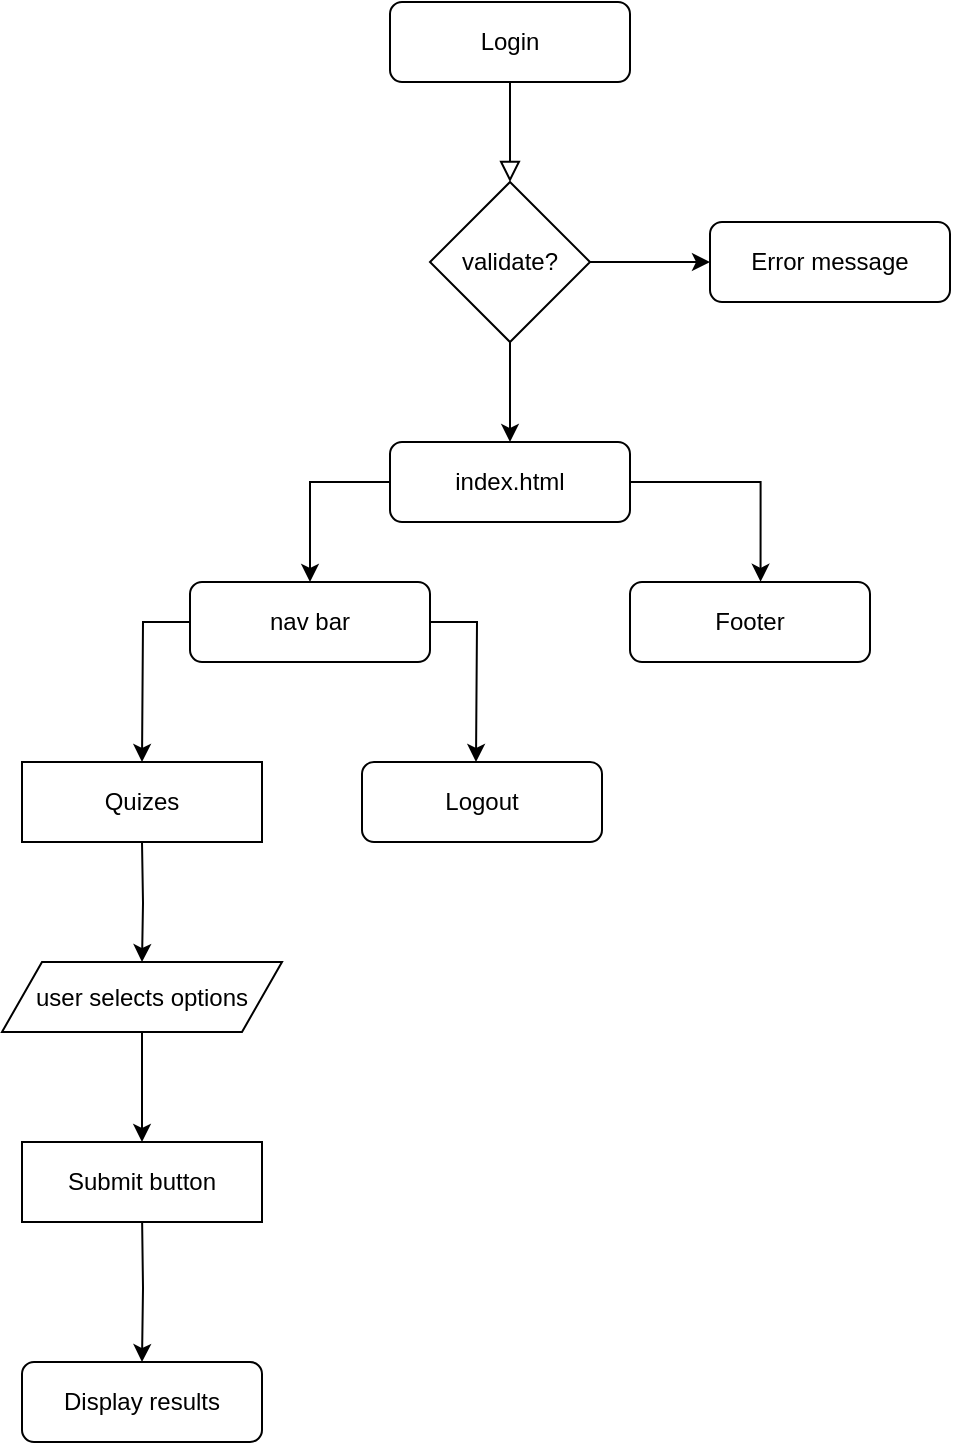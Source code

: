 <mxfile version="21.2.1" type="device">
  <diagram id="C5RBs43oDa-KdzZeNtuy" name="Page-1">
    <mxGraphModel dx="984" dy="633" grid="1" gridSize="10" guides="1" tooltips="1" connect="1" arrows="1" fold="1" page="1" pageScale="1" pageWidth="827" pageHeight="1169" math="0" shadow="0">
      <root>
        <mxCell id="WIyWlLk6GJQsqaUBKTNV-0" />
        <mxCell id="WIyWlLk6GJQsqaUBKTNV-1" parent="WIyWlLk6GJQsqaUBKTNV-0" />
        <mxCell id="WIyWlLk6GJQsqaUBKTNV-2" value="" style="rounded=0;html=1;jettySize=auto;orthogonalLoop=1;fontSize=11;endArrow=block;endFill=0;endSize=8;strokeWidth=1;shadow=0;labelBackgroundColor=none;edgeStyle=orthogonalEdgeStyle;" parent="WIyWlLk6GJQsqaUBKTNV-1" source="WIyWlLk6GJQsqaUBKTNV-3" edge="1">
          <mxGeometry relative="1" as="geometry">
            <mxPoint x="431" y="315" as="targetPoint" />
          </mxGeometry>
        </mxCell>
        <mxCell id="WIyWlLk6GJQsqaUBKTNV-3" value="Login" style="rounded=1;whiteSpace=wrap;html=1;fontSize=12;glass=0;strokeWidth=1;shadow=0;" parent="WIyWlLk6GJQsqaUBKTNV-1" vertex="1">
          <mxGeometry x="371" y="225" width="120" height="40" as="geometry" />
        </mxCell>
        <mxCell id="WIyWlLk6GJQsqaUBKTNV-7" value="Error message" style="rounded=1;whiteSpace=wrap;html=1;fontSize=12;glass=0;strokeWidth=1;shadow=0;" parent="WIyWlLk6GJQsqaUBKTNV-1" vertex="1">
          <mxGeometry x="531" y="335" width="120" height="40" as="geometry" />
        </mxCell>
        <mxCell id="WIyWlLk6GJQsqaUBKTNV-11" value="index.html" style="rounded=1;whiteSpace=wrap;html=1;fontSize=12;glass=0;strokeWidth=1;shadow=0;" parent="WIyWlLk6GJQsqaUBKTNV-1" vertex="1">
          <mxGeometry x="371" y="445" width="120" height="40" as="geometry" />
        </mxCell>
        <mxCell id="A1lvrGNYc7t10s06mn8H-1" value="" style="edgeStyle=orthogonalEdgeStyle;rounded=0;orthogonalLoop=1;jettySize=auto;html=1;" parent="WIyWlLk6GJQsqaUBKTNV-1" source="A1lvrGNYc7t10s06mn8H-0" target="WIyWlLk6GJQsqaUBKTNV-7" edge="1">
          <mxGeometry relative="1" as="geometry" />
        </mxCell>
        <mxCell id="A1lvrGNYc7t10s06mn8H-2" value="" style="edgeStyle=orthogonalEdgeStyle;rounded=0;orthogonalLoop=1;jettySize=auto;html=1;" parent="WIyWlLk6GJQsqaUBKTNV-1" source="A1lvrGNYc7t10s06mn8H-0" target="WIyWlLk6GJQsqaUBKTNV-11" edge="1">
          <mxGeometry relative="1" as="geometry" />
        </mxCell>
        <mxCell id="A1lvrGNYc7t10s06mn8H-0" value="validate?" style="rhombus;whiteSpace=wrap;html=1;" parent="WIyWlLk6GJQsqaUBKTNV-1" vertex="1">
          <mxGeometry x="391" y="315" width="80" height="80" as="geometry" />
        </mxCell>
        <mxCell id="A1lvrGNYc7t10s06mn8H-5" value="nav bar" style="rounded=1;whiteSpace=wrap;html=1;fontSize=12;glass=0;strokeWidth=1;shadow=0;" parent="WIyWlLk6GJQsqaUBKTNV-1" vertex="1">
          <mxGeometry x="271" y="515" width="120" height="40" as="geometry" />
        </mxCell>
        <mxCell id="A1lvrGNYc7t10s06mn8H-6" value="Footer" style="rounded=1;whiteSpace=wrap;html=1;fontSize=12;glass=0;strokeWidth=1;shadow=0;" parent="WIyWlLk6GJQsqaUBKTNV-1" vertex="1">
          <mxGeometry x="491" y="515" width="120" height="40" as="geometry" />
        </mxCell>
        <mxCell id="A1lvrGNYc7t10s06mn8H-17" value="" style="edgeStyle=orthogonalEdgeStyle;rounded=0;orthogonalLoop=1;jettySize=auto;html=1;" parent="WIyWlLk6GJQsqaUBKTNV-1" target="A1lvrGNYc7t10s06mn8H-13" edge="1">
          <mxGeometry relative="1" as="geometry">
            <mxPoint x="247" y="645.0" as="sourcePoint" />
          </mxGeometry>
        </mxCell>
        <mxCell id="A1lvrGNYc7t10s06mn8H-11" value="" style="endArrow=classic;html=1;rounded=0;exitX=0;exitY=0.5;exitDx=0;exitDy=0;entryX=0.5;entryY=0;entryDx=0;entryDy=0;edgeStyle=orthogonalEdgeStyle;" parent="WIyWlLk6GJQsqaUBKTNV-1" source="WIyWlLk6GJQsqaUBKTNV-11" target="A1lvrGNYc7t10s06mn8H-5" edge="1">
          <mxGeometry width="50" height="50" relative="1" as="geometry">
            <mxPoint x="447" y="575" as="sourcePoint" />
            <mxPoint x="497" y="525" as="targetPoint" />
          </mxGeometry>
        </mxCell>
        <mxCell id="A1lvrGNYc7t10s06mn8H-12" value="" style="endArrow=classic;html=1;rounded=0;exitX=1;exitY=0.5;exitDx=0;exitDy=0;entryX=0.544;entryY=-0.003;entryDx=0;entryDy=0;entryPerimeter=0;edgeStyle=orthogonalEdgeStyle;" parent="WIyWlLk6GJQsqaUBKTNV-1" source="WIyWlLk6GJQsqaUBKTNV-11" target="A1lvrGNYc7t10s06mn8H-6" edge="1">
          <mxGeometry width="50" height="50" relative="1" as="geometry">
            <mxPoint x="447" y="575" as="sourcePoint" />
            <mxPoint x="497" y="525" as="targetPoint" />
          </mxGeometry>
        </mxCell>
        <mxCell id="A1lvrGNYc7t10s06mn8H-18" value="" style="edgeStyle=orthogonalEdgeStyle;rounded=0;orthogonalLoop=1;jettySize=auto;html=1;" parent="WIyWlLk6GJQsqaUBKTNV-1" source="A1lvrGNYc7t10s06mn8H-13" edge="1">
          <mxGeometry relative="1" as="geometry">
            <mxPoint x="247" y="795" as="targetPoint" />
          </mxGeometry>
        </mxCell>
        <mxCell id="A1lvrGNYc7t10s06mn8H-13" value="user selects options" style="shape=parallelogram;perimeter=parallelogramPerimeter;whiteSpace=wrap;html=1;fixedSize=1;" parent="WIyWlLk6GJQsqaUBKTNV-1" vertex="1">
          <mxGeometry x="177" y="705" width="140" height="35" as="geometry" />
        </mxCell>
        <mxCell id="A1lvrGNYc7t10s06mn8H-19" value="" style="edgeStyle=orthogonalEdgeStyle;rounded=0;orthogonalLoop=1;jettySize=auto;html=1;" parent="WIyWlLk6GJQsqaUBKTNV-1" target="A1lvrGNYc7t10s06mn8H-16" edge="1">
          <mxGeometry relative="1" as="geometry">
            <mxPoint x="247" y="830" as="sourcePoint" />
          </mxGeometry>
        </mxCell>
        <mxCell id="A1lvrGNYc7t10s06mn8H-16" value="Display results" style="rounded=1;whiteSpace=wrap;html=1;fontSize=12;glass=0;strokeWidth=1;shadow=0;" parent="WIyWlLk6GJQsqaUBKTNV-1" vertex="1">
          <mxGeometry x="187" y="905" width="120" height="40" as="geometry" />
        </mxCell>
        <mxCell id="A1lvrGNYc7t10s06mn8H-20" value="" style="endArrow=classic;html=1;rounded=0;exitX=1;exitY=0.5;exitDx=0;exitDy=0;entryX=0.5;entryY=0;entryDx=0;entryDy=0;edgeStyle=orthogonalEdgeStyle;" parent="WIyWlLk6GJQsqaUBKTNV-1" source="A1lvrGNYc7t10s06mn8H-5" edge="1">
          <mxGeometry width="50" height="50" relative="1" as="geometry">
            <mxPoint x="447" y="545" as="sourcePoint" />
            <mxPoint x="414.0" y="605.0" as="targetPoint" />
          </mxGeometry>
        </mxCell>
        <mxCell id="A1lvrGNYc7t10s06mn8H-21" value="" style="endArrow=classic;html=1;rounded=0;exitX=0;exitY=0.5;exitDx=0;exitDy=0;entryX=0.5;entryY=0;entryDx=0;entryDy=0;edgeStyle=orthogonalEdgeStyle;" parent="WIyWlLk6GJQsqaUBKTNV-1" source="A1lvrGNYc7t10s06mn8H-5" edge="1">
          <mxGeometry width="50" height="50" relative="1" as="geometry">
            <mxPoint x="447" y="545" as="sourcePoint" />
            <mxPoint x="247" y="605.0" as="targetPoint" />
          </mxGeometry>
        </mxCell>
        <mxCell id="A1lvrGNYc7t10s06mn8H-23" value="Submit button" style="rounded=0;whiteSpace=wrap;html=1;" parent="WIyWlLk6GJQsqaUBKTNV-1" vertex="1">
          <mxGeometry x="187" y="795" width="120" height="40" as="geometry" />
        </mxCell>
        <mxCell id="A1lvrGNYc7t10s06mn8H-25" value="Quizes" style="rounded=0;whiteSpace=wrap;html=1;" parent="WIyWlLk6GJQsqaUBKTNV-1" vertex="1">
          <mxGeometry x="187" y="605" width="120" height="40" as="geometry" />
        </mxCell>
        <mxCell id="A1lvrGNYc7t10s06mn8H-26" value="Logout" style="rounded=1;whiteSpace=wrap;html=1;fontSize=12;glass=0;strokeWidth=1;shadow=0;" parent="WIyWlLk6GJQsqaUBKTNV-1" vertex="1">
          <mxGeometry x="357" y="605" width="120" height="40" as="geometry" />
        </mxCell>
      </root>
    </mxGraphModel>
  </diagram>
</mxfile>
